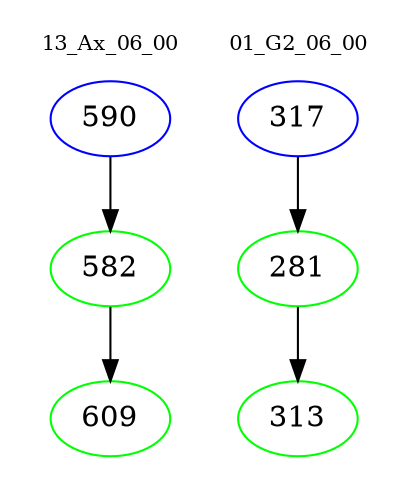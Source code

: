 digraph{
subgraph cluster_0 {
color = white
label = "13_Ax_06_00";
fontsize=10;
T0_590 [label="590", color="blue"]
T0_590 -> T0_582 [color="black"]
T0_582 [label="582", color="green"]
T0_582 -> T0_609 [color="black"]
T0_609 [label="609", color="green"]
}
subgraph cluster_1 {
color = white
label = "01_G2_06_00";
fontsize=10;
T1_317 [label="317", color="blue"]
T1_317 -> T1_281 [color="black"]
T1_281 [label="281", color="green"]
T1_281 -> T1_313 [color="black"]
T1_313 [label="313", color="green"]
}
}
